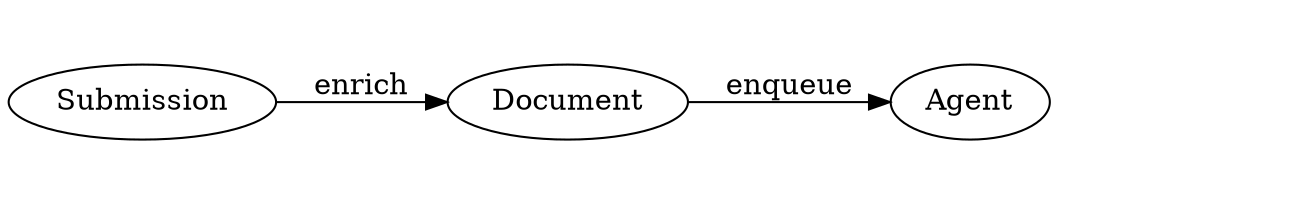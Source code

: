 digraph {
    rankdir=LR
    splines=true

    input[label="Submission"]
    doc[label="Document"]

    agent[label="Agent"]
    accept[label="Accept" style="invis"]
    reject[label="Reject" style="invis"]

    input -> doc[label="enrich"]
    doc -> agent[label="enqueue"]

    agent -> accept[class="choice" style="invis"]
    agent -> reject[class="choice" style="invis"]
}
